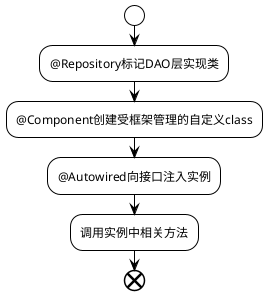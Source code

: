 @startuml 
!theme plain
start
:@Repository标记DAO层实现类;
:@Component创建受框架管理的自定义class;
:@Autowired向接口注入实例;
:调用实例中相关方法;
end
@enduml 